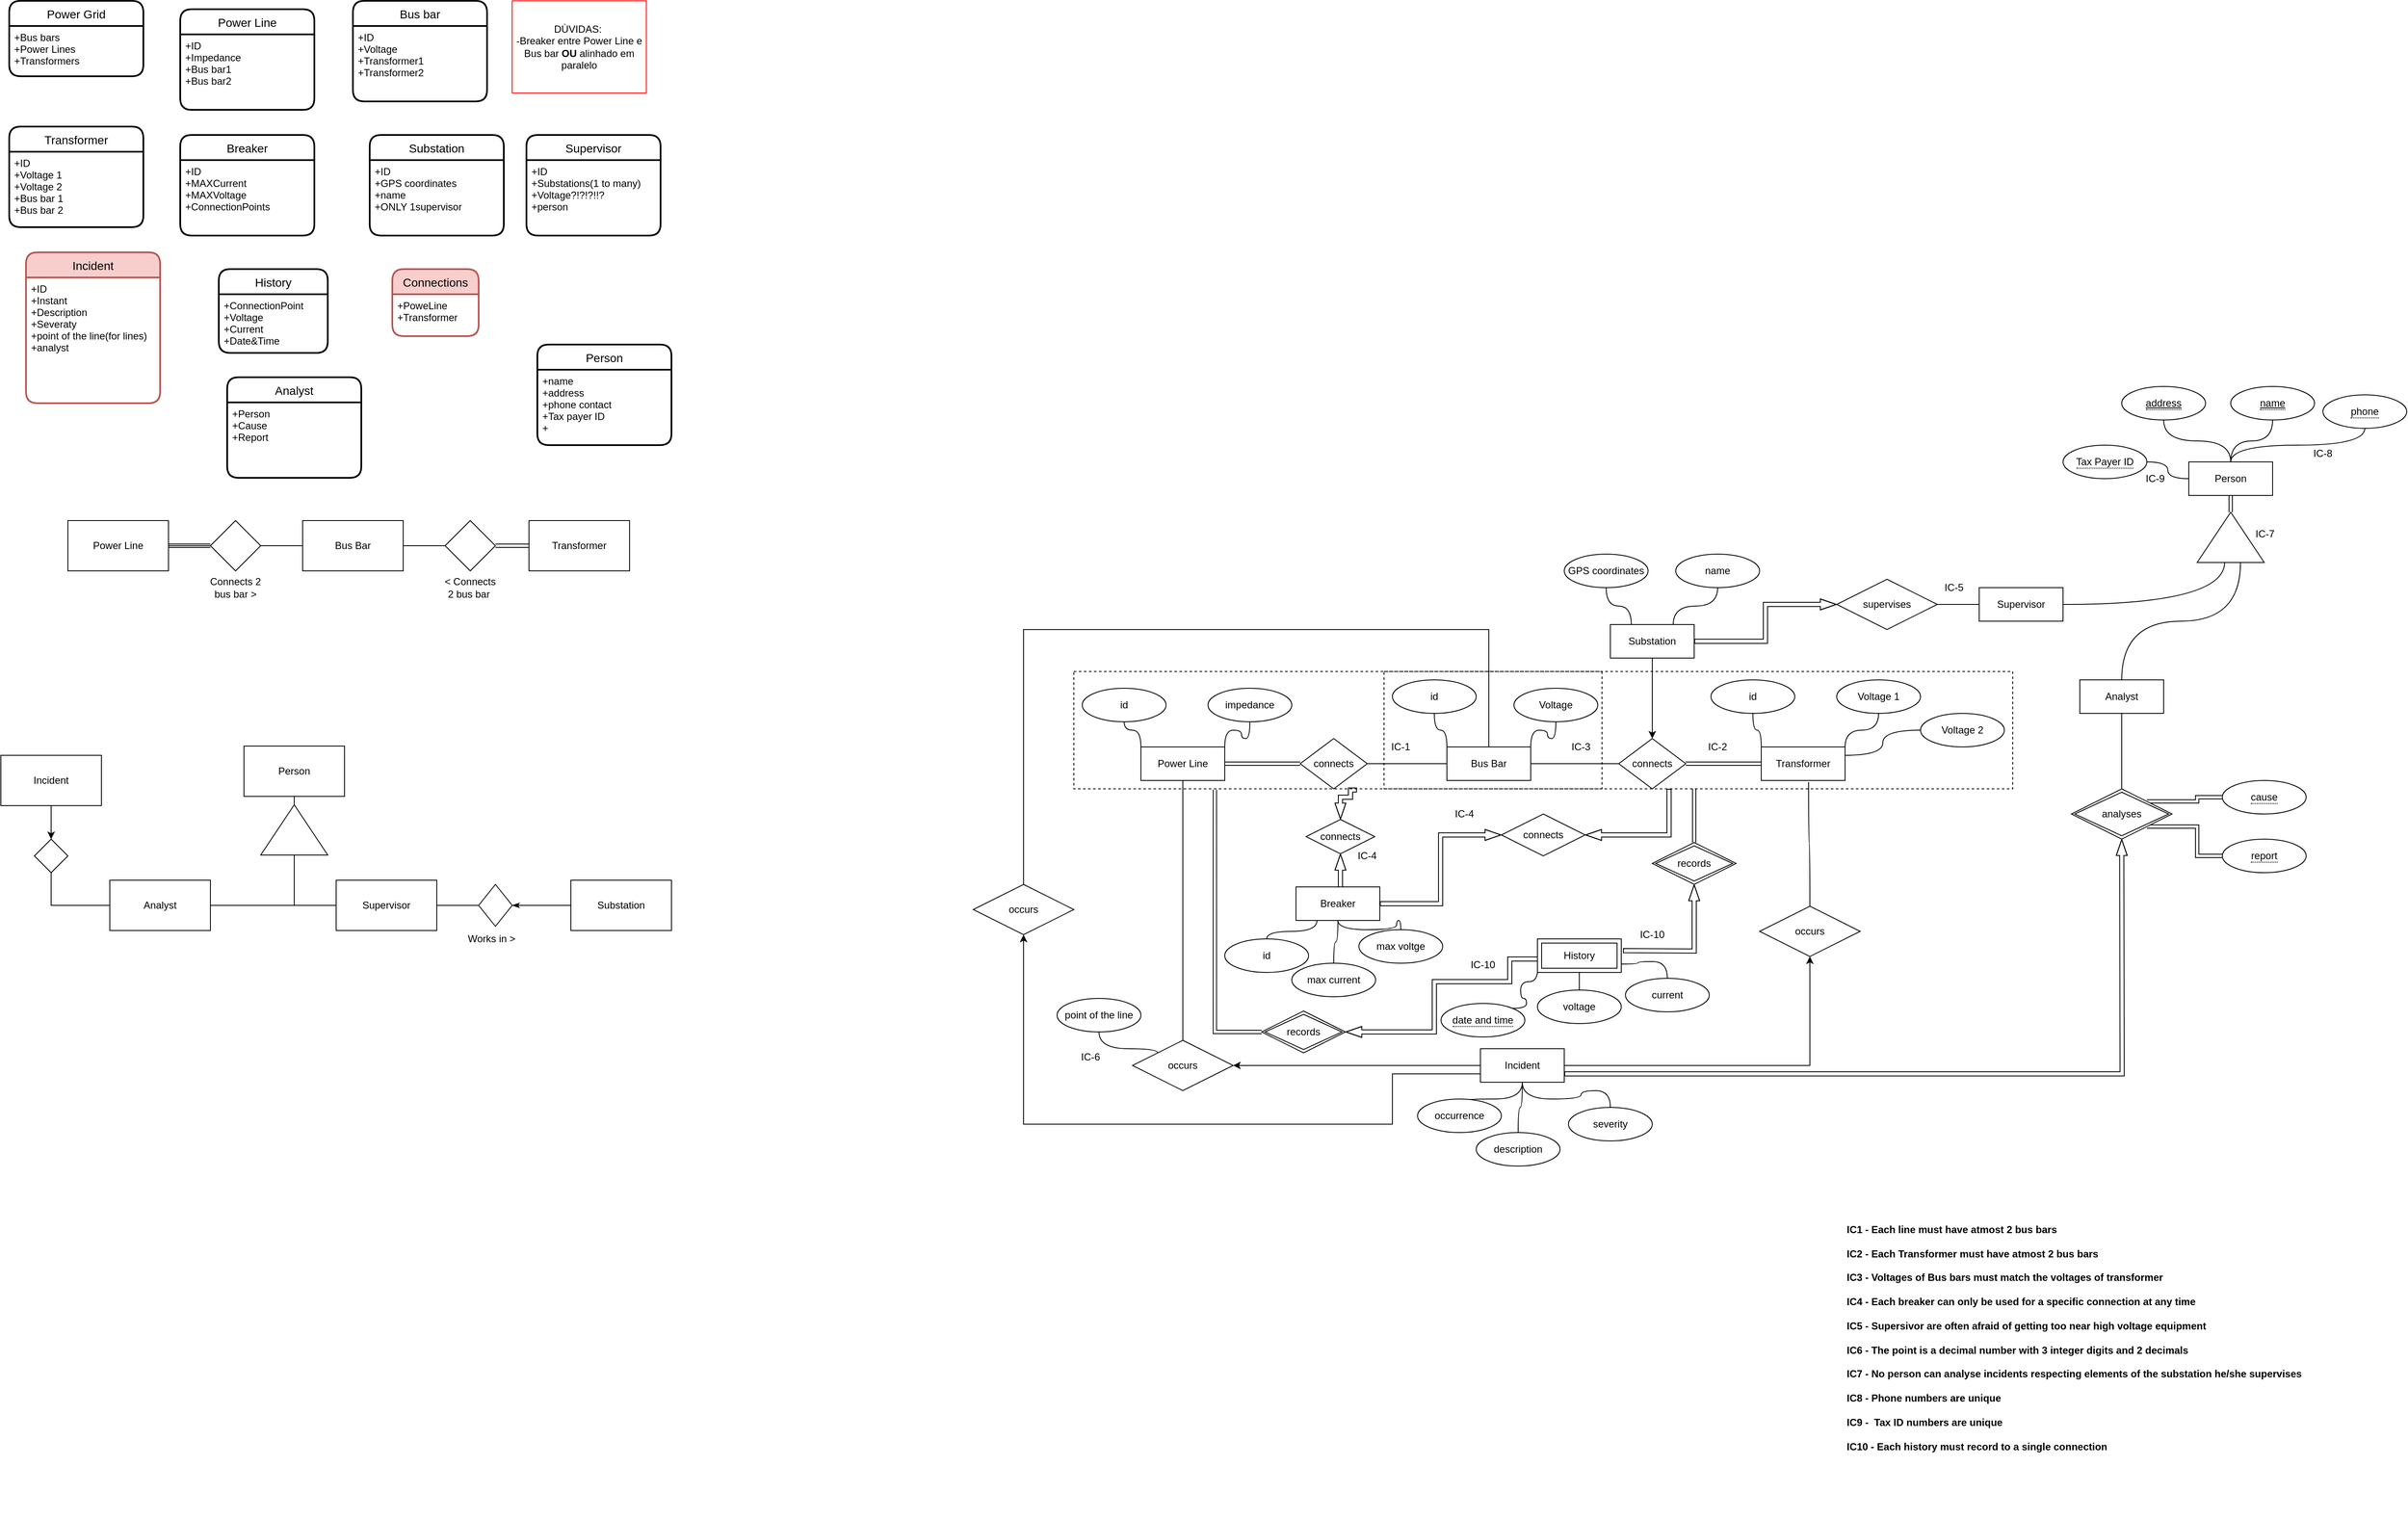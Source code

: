 <mxfile version="13.7.9" type="github">
  <diagram id="F_qcPq7MR6brmlPEMF5c" name="Page-1">
    <mxGraphModel dx="1357" dy="777" grid="1" gridSize="10" guides="1" tooltips="1" connect="1" arrows="1" fold="1" page="1" pageScale="1" pageWidth="827" pageHeight="1169" math="0" shadow="0">
      <root>
        <mxCell id="0" />
        <mxCell id="1" parent="0" />
        <mxCell id="waWkEZUE0Ls55BU8JHt7-172" value="Power Grid" style="swimlane;childLayout=stackLayout;horizontal=1;startSize=30;horizontalStack=0;rounded=1;fontSize=14;fontStyle=0;strokeWidth=2;resizeParent=0;resizeLast=1;shadow=0;dashed=0;align=center;" parent="1" vertex="1">
          <mxGeometry x="60" y="50" width="160" height="90" as="geometry" />
        </mxCell>
        <mxCell id="waWkEZUE0Ls55BU8JHt7-173" value="+Bus bars&#xa;+Power Lines&#xa;+Transformers" style="align=left;strokeColor=none;fillColor=none;spacingLeft=4;fontSize=12;verticalAlign=top;resizable=0;rotatable=0;part=1;" parent="waWkEZUE0Ls55BU8JHt7-172" vertex="1">
          <mxGeometry y="30" width="160" height="60" as="geometry" />
        </mxCell>
        <mxCell id="waWkEZUE0Ls55BU8JHt7-174" value="Transformer" style="swimlane;childLayout=stackLayout;horizontal=1;startSize=30;horizontalStack=0;rounded=1;fontSize=14;fontStyle=0;strokeWidth=2;resizeParent=0;resizeLast=1;shadow=0;dashed=0;align=center;" parent="1" vertex="1">
          <mxGeometry x="60" y="200" width="160" height="120" as="geometry" />
        </mxCell>
        <mxCell id="waWkEZUE0Ls55BU8JHt7-175" value="+ID&#xa;+Voltage 1&#xa;+Voltage 2&#xa;+Bus bar 1&#xa;+Bus bar 2" style="align=left;strokeColor=none;fillColor=none;spacingLeft=4;fontSize=12;verticalAlign=top;resizable=0;rotatable=0;part=1;" parent="waWkEZUE0Ls55BU8JHt7-174" vertex="1">
          <mxGeometry y="30" width="160" height="90" as="geometry" />
        </mxCell>
        <mxCell id="waWkEZUE0Ls55BU8JHt7-176" value="Power Line" style="swimlane;childLayout=stackLayout;horizontal=1;startSize=30;horizontalStack=0;rounded=1;fontSize=14;fontStyle=0;strokeWidth=2;resizeParent=0;resizeLast=1;shadow=0;dashed=0;align=center;" parent="1" vertex="1">
          <mxGeometry x="264" y="60" width="160" height="120" as="geometry" />
        </mxCell>
        <mxCell id="waWkEZUE0Ls55BU8JHt7-177" value="+ID&#xa;+Impedance&#xa;+Bus bar1&#xa;+Bus bar2" style="align=left;strokeColor=none;fillColor=none;spacingLeft=4;fontSize=12;verticalAlign=top;resizable=0;rotatable=0;part=1;" parent="waWkEZUE0Ls55BU8JHt7-176" vertex="1">
          <mxGeometry y="30" width="160" height="90" as="geometry" />
        </mxCell>
        <mxCell id="waWkEZUE0Ls55BU8JHt7-178" value="DÙVIDAS:&amp;nbsp;&lt;br&gt;-Breaker entre Power Line e Bus bar &lt;b&gt;OU &lt;/b&gt;alinhado em paralelo" style="text;html=1;fillColor=none;align=center;verticalAlign=middle;whiteSpace=wrap;rounded=0;strokeColor=#FF0000;" parent="1" vertex="1">
          <mxGeometry x="660" y="50" width="160" height="110" as="geometry" />
        </mxCell>
        <mxCell id="waWkEZUE0Ls55BU8JHt7-179" value="Bus bar" style="swimlane;childLayout=stackLayout;horizontal=1;startSize=30;horizontalStack=0;rounded=1;fontSize=14;fontStyle=0;strokeWidth=2;resizeParent=0;resizeLast=1;shadow=0;dashed=0;align=center;" parent="1" vertex="1">
          <mxGeometry x="470" y="50" width="160" height="120" as="geometry" />
        </mxCell>
        <mxCell id="waWkEZUE0Ls55BU8JHt7-180" value="+ID&#xa;+Voltage&#xa;+Transformer1&#xa;+Transformer2" style="align=left;strokeColor=none;fillColor=none;spacingLeft=4;fontSize=12;verticalAlign=top;resizable=0;rotatable=0;part=1;" parent="waWkEZUE0Ls55BU8JHt7-179" vertex="1">
          <mxGeometry y="30" width="160" height="90" as="geometry" />
        </mxCell>
        <mxCell id="waWkEZUE0Ls55BU8JHt7-181" value="Breaker" style="swimlane;childLayout=stackLayout;horizontal=1;startSize=30;horizontalStack=0;rounded=1;fontSize=14;fontStyle=0;strokeWidth=2;resizeParent=0;resizeLast=1;shadow=0;dashed=0;align=center;" parent="1" vertex="1">
          <mxGeometry x="264" y="210" width="160" height="120" as="geometry" />
        </mxCell>
        <mxCell id="waWkEZUE0Ls55BU8JHt7-182" value="+ID&#xa;+MAXCurrent&#xa;+MAXVoltage&#xa;+ConnectionPoints" style="align=left;strokeColor=none;fillColor=none;spacingLeft=4;fontSize=12;verticalAlign=top;resizable=0;rotatable=0;part=1;" parent="waWkEZUE0Ls55BU8JHt7-181" vertex="1">
          <mxGeometry y="30" width="160" height="90" as="geometry" />
        </mxCell>
        <mxCell id="waWkEZUE0Ls55BU8JHt7-183" value="Substation" style="swimlane;childLayout=stackLayout;horizontal=1;startSize=30;horizontalStack=0;rounded=1;fontSize=14;fontStyle=0;strokeWidth=2;resizeParent=0;resizeLast=1;shadow=0;dashed=0;align=center;" parent="1" vertex="1">
          <mxGeometry x="490" y="210" width="160" height="120" as="geometry" />
        </mxCell>
        <mxCell id="waWkEZUE0Ls55BU8JHt7-184" value="+ID&#xa;+GPS coordinates&#xa;+name&#xa;+ONLY 1supervisor" style="align=left;strokeColor=none;fillColor=none;spacingLeft=4;fontSize=12;verticalAlign=top;resizable=0;rotatable=0;part=1;" parent="waWkEZUE0Ls55BU8JHt7-183" vertex="1">
          <mxGeometry y="30" width="160" height="90" as="geometry" />
        </mxCell>
        <mxCell id="waWkEZUE0Ls55BU8JHt7-185" value="Supervisor" style="swimlane;childLayout=stackLayout;horizontal=1;startSize=30;horizontalStack=0;rounded=1;fontSize=14;fontStyle=0;strokeWidth=2;resizeParent=0;resizeLast=1;shadow=0;dashed=0;align=center;" parent="1" vertex="1">
          <mxGeometry x="677" y="210" width="160" height="120" as="geometry" />
        </mxCell>
        <mxCell id="waWkEZUE0Ls55BU8JHt7-186" value="+ID&#xa;+Substations(1 to many)&#xa;+Voltage?!?!?!!?&#xa;+person" style="align=left;strokeColor=none;fillColor=none;spacingLeft=4;fontSize=12;verticalAlign=top;resizable=0;rotatable=0;part=1;" parent="waWkEZUE0Ls55BU8JHt7-185" vertex="1">
          <mxGeometry y="30" width="160" height="90" as="geometry" />
        </mxCell>
        <mxCell id="waWkEZUE0Ls55BU8JHt7-187" value="Incident" style="swimlane;childLayout=stackLayout;horizontal=1;startSize=30;horizontalStack=0;rounded=1;fontSize=14;fontStyle=0;strokeWidth=2;resizeParent=0;resizeLast=1;shadow=0;dashed=0;align=center;fillColor=#f8cecc;strokeColor=#b85450;" parent="1" vertex="1">
          <mxGeometry x="80" y="350" width="160" height="180" as="geometry" />
        </mxCell>
        <mxCell id="waWkEZUE0Ls55BU8JHt7-188" value="+ID&#xa;+Instant&#xa;+Description&#xa;+Severaty&#xa;+point of the line(for lines)&#xa;+analyst" style="align=left;strokeColor=none;fillColor=none;spacingLeft=4;fontSize=12;verticalAlign=top;resizable=0;rotatable=0;part=1;" parent="waWkEZUE0Ls55BU8JHt7-187" vertex="1">
          <mxGeometry y="30" width="160" height="150" as="geometry" />
        </mxCell>
        <mxCell id="waWkEZUE0Ls55BU8JHt7-189" value="History" style="swimlane;childLayout=stackLayout;horizontal=1;startSize=30;horizontalStack=0;rounded=1;fontSize=14;fontStyle=0;strokeWidth=2;resizeParent=0;resizeLast=1;shadow=0;dashed=0;align=center;fillColor=#FFFFFF;" parent="1" vertex="1">
          <mxGeometry x="310" y="370" width="130" height="100" as="geometry" />
        </mxCell>
        <mxCell id="waWkEZUE0Ls55BU8JHt7-190" value="+ConnectionPoint&#xa;+Voltage&#xa;+Current&#xa;+Date&amp;Time&#xa;&#xa;" style="align=left;strokeColor=none;fillColor=none;spacingLeft=4;fontSize=12;verticalAlign=top;resizable=0;rotatable=0;part=1;" parent="waWkEZUE0Ls55BU8JHt7-189" vertex="1">
          <mxGeometry y="30" width="130" height="70" as="geometry" />
        </mxCell>
        <mxCell id="waWkEZUE0Ls55BU8JHt7-191" value="Connections" style="swimlane;childLayout=stackLayout;horizontal=1;startSize=30;horizontalStack=0;rounded=1;fontSize=14;fontStyle=0;strokeWidth=2;resizeParent=0;resizeLast=1;shadow=0;dashed=0;align=center;fillColor=#f8cecc;strokeColor=#b85450;" parent="1" vertex="1">
          <mxGeometry x="517" y="370" width="103" height="80" as="geometry" />
        </mxCell>
        <mxCell id="waWkEZUE0Ls55BU8JHt7-192" value="+PoweLine&#xa;+Transformer" style="align=left;strokeColor=none;fillColor=none;spacingLeft=4;fontSize=12;verticalAlign=top;resizable=0;rotatable=0;part=1;" parent="waWkEZUE0Ls55BU8JHt7-191" vertex="1">
          <mxGeometry y="30" width="103" height="50" as="geometry" />
        </mxCell>
        <mxCell id="waWkEZUE0Ls55BU8JHt7-193" value="Analyst" style="swimlane;childLayout=stackLayout;horizontal=1;startSize=30;horizontalStack=0;rounded=1;fontSize=14;fontStyle=0;strokeWidth=2;resizeParent=0;resizeLast=1;shadow=0;dashed=0;align=center;fillColor=#FFFFFF;" parent="1" vertex="1">
          <mxGeometry x="320" y="499" width="160" height="120" as="geometry" />
        </mxCell>
        <mxCell id="waWkEZUE0Ls55BU8JHt7-194" value="+Person&#xa;+Cause&#xa;+Report" style="align=left;strokeColor=none;fillColor=none;spacingLeft=4;fontSize=12;verticalAlign=top;resizable=0;rotatable=0;part=1;" parent="waWkEZUE0Ls55BU8JHt7-193" vertex="1">
          <mxGeometry y="30" width="160" height="90" as="geometry" />
        </mxCell>
        <mxCell id="waWkEZUE0Ls55BU8JHt7-195" value="Person" style="swimlane;childLayout=stackLayout;horizontal=1;startSize=30;horizontalStack=0;rounded=1;fontSize=14;fontStyle=0;strokeWidth=2;resizeParent=0;resizeLast=1;shadow=0;dashed=0;align=center;fillColor=#FFFFFF;" parent="1" vertex="1">
          <mxGeometry x="690" y="460" width="160" height="120" as="geometry" />
        </mxCell>
        <mxCell id="waWkEZUE0Ls55BU8JHt7-196" value="+name&#xa;+address&#xa;+phone contact&#xa;+Tax payer ID&#xa;+" style="align=left;strokeColor=none;fillColor=none;spacingLeft=4;fontSize=12;verticalAlign=top;resizable=0;rotatable=0;part=1;" parent="waWkEZUE0Ls55BU8JHt7-195" vertex="1">
          <mxGeometry y="30" width="160" height="90" as="geometry" />
        </mxCell>
        <mxCell id="waWkEZUE0Ls55BU8JHt7-197" value="Person" style="rounded=0;whiteSpace=wrap;html=1;" parent="1" vertex="1">
          <mxGeometry x="340" y="939" width="120" height="60" as="geometry" />
        </mxCell>
        <mxCell id="waWkEZUE0Ls55BU8JHt7-198" style="edgeStyle=orthogonalEdgeStyle;rounded=0;orthogonalLoop=1;jettySize=auto;html=1;entryX=0;entryY=0.5;entryDx=0;entryDy=0;endArrow=none;endFill=0;" parent="1" source="waWkEZUE0Ls55BU8JHt7-199" target="waWkEZUE0Ls55BU8JHt7-204" edge="1">
          <mxGeometry relative="1" as="geometry">
            <Array as="points">
              <mxPoint x="400" y="1129" />
            </Array>
          </mxGeometry>
        </mxCell>
        <mxCell id="waWkEZUE0Ls55BU8JHt7-199" value="" style="triangle;whiteSpace=wrap;html=1;direction=north;" parent="1" vertex="1">
          <mxGeometry x="360" y="1009" width="80" height="60" as="geometry" />
        </mxCell>
        <mxCell id="waWkEZUE0Ls55BU8JHt7-200" style="edgeStyle=orthogonalEdgeStyle;rounded=0;orthogonalLoop=1;jettySize=auto;html=1;endArrow=none;endFill=0;" parent="1" source="waWkEZUE0Ls55BU8JHt7-202" target="waWkEZUE0Ls55BU8JHt7-224" edge="1">
          <mxGeometry relative="1" as="geometry" />
        </mxCell>
        <mxCell id="waWkEZUE0Ls55BU8JHt7-201" style="edgeStyle=orthogonalEdgeStyle;rounded=0;orthogonalLoop=1;jettySize=auto;html=1;entryX=0;entryY=0.5;entryDx=0;entryDy=0;endArrow=none;endFill=0;" parent="1" source="waWkEZUE0Ls55BU8JHt7-202" target="waWkEZUE0Ls55BU8JHt7-199" edge="1">
          <mxGeometry relative="1" as="geometry" />
        </mxCell>
        <mxCell id="waWkEZUE0Ls55BU8JHt7-202" value="Analyst" style="rounded=0;whiteSpace=wrap;html=1;" parent="1" vertex="1">
          <mxGeometry x="180" y="1099" width="120" height="60" as="geometry" />
        </mxCell>
        <mxCell id="waWkEZUE0Ls55BU8JHt7-203" style="edgeStyle=orthogonalEdgeStyle;rounded=0;orthogonalLoop=1;jettySize=auto;html=1;entryX=0;entryY=0.5;entryDx=0;entryDy=0;endArrow=none;endFill=0;entryPerimeter=0;" parent="1" source="waWkEZUE0Ls55BU8JHt7-204" target="waWkEZUE0Ls55BU8JHt7-220" edge="1">
          <mxGeometry relative="1" as="geometry" />
        </mxCell>
        <mxCell id="waWkEZUE0Ls55BU8JHt7-204" value="Supervisor" style="rounded=0;whiteSpace=wrap;html=1;" parent="1" vertex="1">
          <mxGeometry x="450" y="1099" width="120" height="60" as="geometry" />
        </mxCell>
        <mxCell id="waWkEZUE0Ls55BU8JHt7-205" value="" style="endArrow=none;html=1;entryX=0.5;entryY=1;entryDx=0;entryDy=0;exitX=1;exitY=0.5;exitDx=0;exitDy=0;" parent="1" source="waWkEZUE0Ls55BU8JHt7-199" target="waWkEZUE0Ls55BU8JHt7-197" edge="1">
          <mxGeometry width="50" height="50" relative="1" as="geometry">
            <mxPoint x="320" y="1029" as="sourcePoint" />
            <mxPoint x="370" y="979" as="targetPoint" />
          </mxGeometry>
        </mxCell>
        <mxCell id="waWkEZUE0Ls55BU8JHt7-206" style="edgeStyle=orthogonalEdgeStyle;rounded=0;orthogonalLoop=1;jettySize=auto;html=1;entryX=0;entryY=0.5;entryDx=0;entryDy=0;endArrow=none;endFill=0;" parent="1" source="waWkEZUE0Ls55BU8JHt7-208" target="waWkEZUE0Ls55BU8JHt7-214" edge="1">
          <mxGeometry relative="1" as="geometry" />
        </mxCell>
        <mxCell id="waWkEZUE0Ls55BU8JHt7-207" value="" style="edgeStyle=orthogonalEdgeStyle;rounded=0;orthogonalLoop=1;jettySize=auto;html=1;endArrow=classic;endFill=1;shape=link;" parent="1" source="waWkEZUE0Ls55BU8JHt7-208" target="waWkEZUE0Ls55BU8JHt7-214" edge="1">
          <mxGeometry relative="1" as="geometry" />
        </mxCell>
        <mxCell id="waWkEZUE0Ls55BU8JHt7-208" value="Power Line" style="rounded=0;whiteSpace=wrap;html=1;" parent="1" vertex="1">
          <mxGeometry x="130" y="670" width="120" height="60" as="geometry" />
        </mxCell>
        <mxCell id="waWkEZUE0Ls55BU8JHt7-209" style="edgeStyle=orthogonalEdgeStyle;rounded=0;orthogonalLoop=1;jettySize=auto;html=1;endArrow=none;endFill=0;" parent="1" source="waWkEZUE0Ls55BU8JHt7-211" target="waWkEZUE0Ls55BU8JHt7-214" edge="1">
          <mxGeometry relative="1" as="geometry" />
        </mxCell>
        <mxCell id="waWkEZUE0Ls55BU8JHt7-210" style="edgeStyle=orthogonalEdgeStyle;rounded=0;orthogonalLoop=1;jettySize=auto;html=1;entryX=0;entryY=0.5;entryDx=0;entryDy=0;endArrow=none;endFill=0;" parent="1" source="waWkEZUE0Ls55BU8JHt7-211" target="waWkEZUE0Ls55BU8JHt7-215" edge="1">
          <mxGeometry relative="1" as="geometry" />
        </mxCell>
        <mxCell id="waWkEZUE0Ls55BU8JHt7-211" value="Bus Bar" style="rounded=0;whiteSpace=wrap;html=1;" parent="1" vertex="1">
          <mxGeometry x="410" y="670" width="120" height="60" as="geometry" />
        </mxCell>
        <mxCell id="waWkEZUE0Ls55BU8JHt7-212" style="edgeStyle=orthogonalEdgeStyle;rounded=0;orthogonalLoop=1;jettySize=auto;html=1;endArrow=none;endFill=0;shape=link;" parent="1" source="waWkEZUE0Ls55BU8JHt7-213" target="waWkEZUE0Ls55BU8JHt7-215" edge="1">
          <mxGeometry relative="1" as="geometry" />
        </mxCell>
        <mxCell id="waWkEZUE0Ls55BU8JHt7-213" value="Transformer" style="rounded=0;whiteSpace=wrap;html=1;" parent="1" vertex="1">
          <mxGeometry x="680" y="670" width="120" height="60" as="geometry" />
        </mxCell>
        <mxCell id="waWkEZUE0Ls55BU8JHt7-214" value="" style="rhombus;whiteSpace=wrap;html=1;" parent="1" vertex="1">
          <mxGeometry x="300" y="670" width="60" height="60" as="geometry" />
        </mxCell>
        <mxCell id="waWkEZUE0Ls55BU8JHt7-215" value="" style="rhombus;whiteSpace=wrap;html=1;" parent="1" vertex="1">
          <mxGeometry x="580" y="670" width="60" height="60" as="geometry" />
        </mxCell>
        <mxCell id="waWkEZUE0Ls55BU8JHt7-216" value="Connects 2 bus bar &amp;gt;" style="text;html=1;strokeColor=none;fillColor=none;align=center;verticalAlign=middle;whiteSpace=wrap;rounded=0;" parent="1" vertex="1">
          <mxGeometry x="295" y="740" width="70" height="20" as="geometry" />
        </mxCell>
        <mxCell id="waWkEZUE0Ls55BU8JHt7-217" value="&amp;lt; Connects 2 bus bar&amp;nbsp;" style="text;html=1;strokeColor=none;fillColor=none;align=center;verticalAlign=middle;whiteSpace=wrap;rounded=0;" parent="1" vertex="1">
          <mxGeometry x="575" y="740" width="70" height="20" as="geometry" />
        </mxCell>
        <mxCell id="waWkEZUE0Ls55BU8JHt7-218" style="edgeStyle=orthogonalEdgeStyle;rounded=0;orthogonalLoop=1;jettySize=auto;html=1;entryX=1;entryY=0.5;entryDx=0;entryDy=0;endArrow=classicThin;endFill=1;" parent="1" source="waWkEZUE0Ls55BU8JHt7-219" target="waWkEZUE0Ls55BU8JHt7-220" edge="1">
          <mxGeometry relative="1" as="geometry" />
        </mxCell>
        <mxCell id="waWkEZUE0Ls55BU8JHt7-219" value="Substation" style="rounded=0;whiteSpace=wrap;html=1;" parent="1" vertex="1">
          <mxGeometry x="730" y="1099" width="120" height="60" as="geometry" />
        </mxCell>
        <mxCell id="waWkEZUE0Ls55BU8JHt7-220" value="" style="rhombus;whiteSpace=wrap;html=1;" parent="1" vertex="1">
          <mxGeometry x="620" y="1104" width="40" height="50" as="geometry" />
        </mxCell>
        <mxCell id="waWkEZUE0Ls55BU8JHt7-221" value="Works in &amp;gt;" style="text;html=1;strokeColor=none;fillColor=none;align=center;verticalAlign=middle;whiteSpace=wrap;rounded=0;" parent="1" vertex="1">
          <mxGeometry x="600" y="1159" width="71" height="20" as="geometry" />
        </mxCell>
        <mxCell id="waWkEZUE0Ls55BU8JHt7-222" style="edgeStyle=orthogonalEdgeStyle;rounded=0;orthogonalLoop=1;jettySize=auto;html=1;entryX=0.5;entryY=0;entryDx=0;entryDy=0;endArrow=classic;endFill=1;" parent="1" source="waWkEZUE0Ls55BU8JHt7-223" target="waWkEZUE0Ls55BU8JHt7-224" edge="1">
          <mxGeometry relative="1" as="geometry" />
        </mxCell>
        <mxCell id="waWkEZUE0Ls55BU8JHt7-223" value="Incident" style="rounded=0;whiteSpace=wrap;html=1;" parent="1" vertex="1">
          <mxGeometry x="50" y="950" width="120" height="60" as="geometry" />
        </mxCell>
        <mxCell id="waWkEZUE0Ls55BU8JHt7-224" value="" style="rhombus;whiteSpace=wrap;html=1;" parent="1" vertex="1">
          <mxGeometry x="90" y="1050" width="40" height="40" as="geometry" />
        </mxCell>
        <mxCell id="waWkEZUE0Ls55BU8JHt7-225" style="edgeStyle=orthogonalEdgeStyle;rounded=0;orthogonalLoop=1;jettySize=auto;html=1;exitX=0;exitY=0;exitDx=0;exitDy=0;endArrow=none;endFill=0;curved=1;" parent="1" source="waWkEZUE0Ls55BU8JHt7-228" target="waWkEZUE0Ls55BU8JHt7-229" edge="1">
          <mxGeometry relative="1" as="geometry" />
        </mxCell>
        <mxCell id="waWkEZUE0Ls55BU8JHt7-226" style="edgeStyle=orthogonalEdgeStyle;rounded=0;orthogonalLoop=1;jettySize=auto;html=1;exitX=1;exitY=0;exitDx=0;exitDy=0;curved=1;endArrow=none;endFill=0;" parent="1" source="waWkEZUE0Ls55BU8JHt7-228" target="waWkEZUE0Ls55BU8JHt7-230" edge="1">
          <mxGeometry relative="1" as="geometry" />
        </mxCell>
        <mxCell id="waWkEZUE0Ls55BU8JHt7-227" style="edgeStyle=orthogonalEdgeStyle;curved=1;rounded=0;orthogonalLoop=1;jettySize=auto;html=1;exitX=1;exitY=0.5;exitDx=0;exitDy=0;endArrow=none;endFill=0;shape=link;" parent="1" source="waWkEZUE0Ls55BU8JHt7-228" target="waWkEZUE0Ls55BU8JHt7-247" edge="1">
          <mxGeometry relative="1" as="geometry" />
        </mxCell>
        <mxCell id="waWkEZUE0Ls55BU8JHt7-228" value="Power Line" style="whiteSpace=wrap;html=1;align=center;" parent="1" vertex="1">
          <mxGeometry x="1410" y="940" width="100" height="40" as="geometry" />
        </mxCell>
        <mxCell id="waWkEZUE0Ls55BU8JHt7-229" value="id" style="ellipse;whiteSpace=wrap;html=1;align=center;" parent="1" vertex="1">
          <mxGeometry x="1340" y="870" width="100" height="40" as="geometry" />
        </mxCell>
        <mxCell id="waWkEZUE0Ls55BU8JHt7-230" value="impedance" style="ellipse;whiteSpace=wrap;html=1;align=center;" parent="1" vertex="1">
          <mxGeometry x="1490" y="870" width="100" height="40" as="geometry" />
        </mxCell>
        <mxCell id="waWkEZUE0Ls55BU8JHt7-231" style="edgeStyle=orthogonalEdgeStyle;rounded=0;orthogonalLoop=1;jettySize=auto;html=1;exitX=0;exitY=0;exitDx=0;exitDy=0;curved=1;endArrow=none;endFill=0;" parent="1" source="waWkEZUE0Ls55BU8JHt7-234" target="waWkEZUE0Ls55BU8JHt7-235" edge="1">
          <mxGeometry relative="1" as="geometry" />
        </mxCell>
        <mxCell id="waWkEZUE0Ls55BU8JHt7-232" style="edgeStyle=orthogonalEdgeStyle;rounded=0;orthogonalLoop=1;jettySize=auto;html=1;exitX=1;exitY=0;exitDx=0;exitDy=0;curved=1;endArrow=none;endFill=0;" parent="1" source="waWkEZUE0Ls55BU8JHt7-234" target="waWkEZUE0Ls55BU8JHt7-236" edge="1">
          <mxGeometry relative="1" as="geometry" />
        </mxCell>
        <mxCell id="waWkEZUE0Ls55BU8JHt7-233" style="edgeStyle=orthogonalEdgeStyle;rounded=0;orthogonalLoop=1;jettySize=auto;html=1;exitX=0.5;exitY=0;exitDx=0;exitDy=0;endArrow=none;endFill=0;" parent="1" source="waWkEZUE0Ls55BU8JHt7-234" target="waWkEZUE0Ls55BU8JHt7-292" edge="1">
          <mxGeometry relative="1" as="geometry">
            <Array as="points">
              <mxPoint x="1825" y="800" />
              <mxPoint x="1270" y="800" />
            </Array>
          </mxGeometry>
        </mxCell>
        <mxCell id="waWkEZUE0Ls55BU8JHt7-234" value="Bus Bar" style="whiteSpace=wrap;html=1;align=center;" parent="1" vertex="1">
          <mxGeometry x="1775" y="940" width="100" height="40" as="geometry" />
        </mxCell>
        <mxCell id="waWkEZUE0Ls55BU8JHt7-235" value="id" style="ellipse;whiteSpace=wrap;html=1;align=center;" parent="1" vertex="1">
          <mxGeometry x="1710" y="860" width="100" height="40" as="geometry" />
        </mxCell>
        <mxCell id="waWkEZUE0Ls55BU8JHt7-236" value="Voltage" style="ellipse;whiteSpace=wrap;html=1;align=center;" parent="1" vertex="1">
          <mxGeometry x="1855" y="870" width="100" height="40" as="geometry" />
        </mxCell>
        <mxCell id="waWkEZUE0Ls55BU8JHt7-237" style="edgeStyle=orthogonalEdgeStyle;rounded=0;orthogonalLoop=1;jettySize=auto;html=1;exitX=0;exitY=0;exitDx=0;exitDy=0;endArrow=none;endFill=0;curved=1;" parent="1" source="waWkEZUE0Ls55BU8JHt7-241" target="waWkEZUE0Ls55BU8JHt7-242" edge="1">
          <mxGeometry relative="1" as="geometry" />
        </mxCell>
        <mxCell id="waWkEZUE0Ls55BU8JHt7-238" style="edgeStyle=orthogonalEdgeStyle;rounded=0;orthogonalLoop=1;jettySize=auto;html=1;exitX=1;exitY=0;exitDx=0;exitDy=0;endArrow=none;endFill=0;curved=1;" parent="1" source="waWkEZUE0Ls55BU8JHt7-241" target="waWkEZUE0Ls55BU8JHt7-243" edge="1">
          <mxGeometry relative="1" as="geometry" />
        </mxCell>
        <mxCell id="waWkEZUE0Ls55BU8JHt7-239" style="edgeStyle=orthogonalEdgeStyle;rounded=0;orthogonalLoop=1;jettySize=auto;html=1;exitX=1;exitY=0.25;exitDx=0;exitDy=0;entryX=0;entryY=0.5;entryDx=0;entryDy=0;endArrow=none;endFill=0;curved=1;" parent="1" source="waWkEZUE0Ls55BU8JHt7-241" target="waWkEZUE0Ls55BU8JHt7-244" edge="1">
          <mxGeometry relative="1" as="geometry" />
        </mxCell>
        <mxCell id="waWkEZUE0Ls55BU8JHt7-240" style="edgeStyle=orthogonalEdgeStyle;shape=link;curved=1;rounded=0;orthogonalLoop=1;jettySize=auto;html=1;exitX=0;exitY=0.5;exitDx=0;exitDy=0;entryX=1;entryY=0.5;entryDx=0;entryDy=0;endArrow=none;endFill=0;" parent="1" source="waWkEZUE0Ls55BU8JHt7-241" target="waWkEZUE0Ls55BU8JHt7-251" edge="1">
          <mxGeometry relative="1" as="geometry" />
        </mxCell>
        <mxCell id="waWkEZUE0Ls55BU8JHt7-241" value="Transformer" style="whiteSpace=wrap;html=1;align=center;" parent="1" vertex="1">
          <mxGeometry x="2150" y="940" width="100" height="40" as="geometry" />
        </mxCell>
        <mxCell id="waWkEZUE0Ls55BU8JHt7-242" value="id" style="ellipse;whiteSpace=wrap;html=1;align=center;" parent="1" vertex="1">
          <mxGeometry x="2090" y="860" width="100" height="40" as="geometry" />
        </mxCell>
        <mxCell id="waWkEZUE0Ls55BU8JHt7-243" value="Voltage 1" style="ellipse;whiteSpace=wrap;html=1;align=center;" parent="1" vertex="1">
          <mxGeometry x="2240" y="860" width="100" height="40" as="geometry" />
        </mxCell>
        <mxCell id="waWkEZUE0Ls55BU8JHt7-244" value="Voltage 2" style="ellipse;whiteSpace=wrap;html=1;align=center;" parent="1" vertex="1">
          <mxGeometry x="2340" y="900" width="100" height="40" as="geometry" />
        </mxCell>
        <mxCell id="waWkEZUE0Ls55BU8JHt7-245" style="edgeStyle=orthogonalEdgeStyle;curved=1;rounded=0;orthogonalLoop=1;jettySize=auto;html=1;exitX=1;exitY=0.5;exitDx=0;exitDy=0;entryX=0;entryY=0.5;entryDx=0;entryDy=0;endArrow=none;endFill=0;" parent="1" source="waWkEZUE0Ls55BU8JHt7-247" target="waWkEZUE0Ls55BU8JHt7-234" edge="1">
          <mxGeometry relative="1" as="geometry" />
        </mxCell>
        <mxCell id="waWkEZUE0Ls55BU8JHt7-247" value="connects" style="shape=rhombus;perimeter=rhombusPerimeter;whiteSpace=wrap;html=1;align=center;" parent="1" vertex="1">
          <mxGeometry x="1600" y="930" width="80" height="60" as="geometry" />
        </mxCell>
        <mxCell id="waWkEZUE0Ls55BU8JHt7-248" value="IC-1" style="text;html=1;strokeColor=none;fillColor=none;align=center;verticalAlign=middle;whiteSpace=wrap;rounded=0;" parent="1" vertex="1">
          <mxGeometry x="1700" y="930" width="40" height="20" as="geometry" />
        </mxCell>
        <mxCell id="waWkEZUE0Ls55BU8JHt7-249" style="edgeStyle=orthogonalEdgeStyle;curved=1;rounded=0;orthogonalLoop=1;jettySize=auto;html=1;exitX=0;exitY=0.5;exitDx=0;exitDy=0;entryX=1;entryY=0.5;entryDx=0;entryDy=0;endArrow=none;endFill=0;" parent="1" source="waWkEZUE0Ls55BU8JHt7-251" target="waWkEZUE0Ls55BU8JHt7-234" edge="1">
          <mxGeometry relative="1" as="geometry" />
        </mxCell>
        <mxCell id="waWkEZUE0Ls55BU8JHt7-251" value="connects" style="shape=rhombus;perimeter=rhombusPerimeter;whiteSpace=wrap;html=1;align=center;" parent="1" vertex="1">
          <mxGeometry x="1980" y="930" width="80" height="60" as="geometry" />
        </mxCell>
        <mxCell id="waWkEZUE0Ls55BU8JHt7-252" value="IC-2" style="text;html=1;strokeColor=none;fillColor=none;align=center;verticalAlign=middle;whiteSpace=wrap;rounded=0;" parent="1" vertex="1">
          <mxGeometry x="2078" y="930" width="40" height="20" as="geometry" />
        </mxCell>
        <mxCell id="waWkEZUE0Ls55BU8JHt7-253" value="IC-3" style="text;html=1;strokeColor=none;fillColor=none;align=center;verticalAlign=middle;whiteSpace=wrap;rounded=0;" parent="1" vertex="1">
          <mxGeometry x="1915" y="930" width="40" height="20" as="geometry" />
        </mxCell>
        <mxCell id="waWkEZUE0Ls55BU8JHt7-254" style="edgeStyle=orthogonalEdgeStyle;curved=1;rounded=0;orthogonalLoop=1;jettySize=auto;html=1;entryX=0.5;entryY=0;entryDx=0;entryDy=0;startSize=7;endArrow=none;endFill=0;endSize=3;exitX=0.25;exitY=1;exitDx=0;exitDy=0;" parent="1" source="waWkEZUE0Ls55BU8JHt7-258" target="waWkEZUE0Ls55BU8JHt7-260" edge="1">
          <mxGeometry relative="1" as="geometry">
            <mxPoint x="1620" y="1059" as="sourcePoint" />
            <Array as="points">
              <mxPoint x="1620" y="1160" />
              <mxPoint x="1560" y="1160" />
            </Array>
          </mxGeometry>
        </mxCell>
        <mxCell id="waWkEZUE0Ls55BU8JHt7-255" style="edgeStyle=orthogonalEdgeStyle;curved=1;rounded=0;orthogonalLoop=1;jettySize=auto;html=1;exitX=0.5;exitY=1;exitDx=0;exitDy=0;startSize=7;endArrow=none;endFill=0;endSize=3;" parent="1" source="waWkEZUE0Ls55BU8JHt7-258" target="waWkEZUE0Ls55BU8JHt7-261" edge="1">
          <mxGeometry relative="1" as="geometry">
            <Array as="points">
              <mxPoint x="1645" y="1158" />
              <mxPoint x="1715" y="1158" />
              <mxPoint x="1715" y="1147" />
              <mxPoint x="1720" y="1147" />
            </Array>
          </mxGeometry>
        </mxCell>
        <mxCell id="waWkEZUE0Ls55BU8JHt7-256" style="edgeStyle=orthogonalEdgeStyle;curved=1;rounded=0;orthogonalLoop=1;jettySize=auto;html=1;exitX=0.5;exitY=1;exitDx=0;exitDy=0;startSize=7;endArrow=none;endFill=0;endSize=3;" parent="1" source="waWkEZUE0Ls55BU8JHt7-258" target="waWkEZUE0Ls55BU8JHt7-262" edge="1">
          <mxGeometry relative="1" as="geometry" />
        </mxCell>
        <mxCell id="uyxW4Ae9vjr0Irof40sM-12" style="edgeStyle=orthogonalEdgeStyle;shape=flexArrow;rounded=0;orthogonalLoop=1;jettySize=auto;html=1;exitX=1;exitY=0.5;exitDx=0;exitDy=0;entryX=0;entryY=0.5;entryDx=0;entryDy=0;width=5;startWidth=7;endWidth=7;" parent="1" source="waWkEZUE0Ls55BU8JHt7-258" target="uyxW4Ae9vjr0Irof40sM-11" edge="1">
          <mxGeometry relative="1" as="geometry" />
        </mxCell>
        <mxCell id="uyxW4Ae9vjr0Irof40sM-15" style="edgeStyle=orthogonalEdgeStyle;shape=flexArrow;rounded=0;orthogonalLoop=1;jettySize=auto;html=1;exitX=0.5;exitY=0;exitDx=0;exitDy=0;entryX=0.5;entryY=1;entryDx=0;entryDy=0;width=5;endWidth=7;startWidth=7;" parent="1" source="waWkEZUE0Ls55BU8JHt7-258" target="uyxW4Ae9vjr0Irof40sM-14" edge="1">
          <mxGeometry relative="1" as="geometry" />
        </mxCell>
        <mxCell id="waWkEZUE0Ls55BU8JHt7-258" value="Breaker" style="whiteSpace=wrap;html=1;align=center;" parent="1" vertex="1">
          <mxGeometry x="1595" y="1107" width="100" height="40" as="geometry" />
        </mxCell>
        <mxCell id="waWkEZUE0Ls55BU8JHt7-260" value="id" style="ellipse;whiteSpace=wrap;html=1;align=center;" parent="1" vertex="1">
          <mxGeometry x="1510" y="1169" width="100" height="40" as="geometry" />
        </mxCell>
        <mxCell id="waWkEZUE0Ls55BU8JHt7-261" value="max voltge" style="ellipse;whiteSpace=wrap;html=1;align=center;" parent="1" vertex="1">
          <mxGeometry x="1670" y="1158" width="100" height="40" as="geometry" />
        </mxCell>
        <mxCell id="waWkEZUE0Ls55BU8JHt7-262" value="max current" style="ellipse;whiteSpace=wrap;html=1;align=center;" parent="1" vertex="1">
          <mxGeometry x="1590" y="1198" width="100" height="40" as="geometry" />
        </mxCell>
        <mxCell id="waWkEZUE0Ls55BU8JHt7-263" value="IC-4" style="text;html=1;strokeColor=none;fillColor=none;align=center;verticalAlign=middle;whiteSpace=wrap;rounded=0;" parent="1" vertex="1">
          <mxGeometry x="1660" y="1060" width="40" height="20" as="geometry" />
        </mxCell>
        <mxCell id="waWkEZUE0Ls55BU8JHt7-264" value="IC-4" style="text;html=1;strokeColor=none;fillColor=none;align=center;verticalAlign=middle;whiteSpace=wrap;rounded=0;" parent="1" vertex="1">
          <mxGeometry x="1776" y="1010" width="40" height="20" as="geometry" />
        </mxCell>
        <mxCell id="waWkEZUE0Ls55BU8JHt7-265" style="edgeStyle=orthogonalEdgeStyle;curved=1;rounded=0;orthogonalLoop=1;jettySize=auto;html=1;exitX=0.5;exitY=1;exitDx=0;exitDy=0;endArrow=classic;endFill=1;" parent="1" source="waWkEZUE0Ls55BU8JHt7-269" target="waWkEZUE0Ls55BU8JHt7-251" edge="1">
          <mxGeometry relative="1" as="geometry" />
        </mxCell>
        <mxCell id="waWkEZUE0Ls55BU8JHt7-266" style="edgeStyle=orthogonalEdgeStyle;curved=1;rounded=0;orthogonalLoop=1;jettySize=auto;html=1;exitX=0.25;exitY=0;exitDx=0;exitDy=0;entryX=0.5;entryY=1;entryDx=0;entryDy=0;endArrow=none;endFill=0;" parent="1" source="waWkEZUE0Ls55BU8JHt7-269" target="waWkEZUE0Ls55BU8JHt7-270" edge="1">
          <mxGeometry relative="1" as="geometry" />
        </mxCell>
        <mxCell id="waWkEZUE0Ls55BU8JHt7-267" style="edgeStyle=orthogonalEdgeStyle;curved=1;rounded=0;orthogonalLoop=1;jettySize=auto;html=1;exitX=0.75;exitY=0;exitDx=0;exitDy=0;entryX=0.5;entryY=1;entryDx=0;entryDy=0;endArrow=none;endFill=0;" parent="1" source="waWkEZUE0Ls55BU8JHt7-269" target="waWkEZUE0Ls55BU8JHt7-271" edge="1">
          <mxGeometry relative="1" as="geometry" />
        </mxCell>
        <mxCell id="waWkEZUE0Ls55BU8JHt7-268" style="edgeStyle=orthogonalEdgeStyle;curved=1;rounded=0;orthogonalLoop=1;jettySize=auto;html=1;exitX=1;exitY=0.5;exitDx=0;exitDy=0;endArrow=classic;endFill=1;shape=flexArrow;width=5;endWidth=7;" parent="1" source="waWkEZUE0Ls55BU8JHt7-269" target="waWkEZUE0Ls55BU8JHt7-273" edge="1">
          <mxGeometry relative="1" as="geometry" />
        </mxCell>
        <mxCell id="waWkEZUE0Ls55BU8JHt7-269" value="Substation" style="whiteSpace=wrap;html=1;align=center;" parent="1" vertex="1">
          <mxGeometry x="1970" y="794" width="100" height="40" as="geometry" />
        </mxCell>
        <mxCell id="waWkEZUE0Ls55BU8JHt7-270" value="GPS coordinates" style="ellipse;whiteSpace=wrap;html=1;align=center;" parent="1" vertex="1">
          <mxGeometry x="1915" y="710" width="100" height="40" as="geometry" />
        </mxCell>
        <mxCell id="waWkEZUE0Ls55BU8JHt7-271" value="name" style="ellipse;whiteSpace=wrap;html=1;align=center;" parent="1" vertex="1">
          <mxGeometry x="2048" y="710" width="100" height="40" as="geometry" />
        </mxCell>
        <mxCell id="waWkEZUE0Ls55BU8JHt7-272" style="edgeStyle=orthogonalEdgeStyle;curved=1;rounded=0;orthogonalLoop=1;jettySize=auto;html=1;exitX=1;exitY=0.5;exitDx=0;exitDy=0;endArrow=none;endFill=0;entryX=0;entryY=0.5;entryDx=0;entryDy=0;" parent="1" source="waWkEZUE0Ls55BU8JHt7-273" target="waWkEZUE0Ls55BU8JHt7-275" edge="1">
          <mxGeometry relative="1" as="geometry">
            <mxPoint x="2440" y="770.333" as="targetPoint" />
          </mxGeometry>
        </mxCell>
        <mxCell id="waWkEZUE0Ls55BU8JHt7-273" value="supervises" style="shape=rhombus;perimeter=rhombusPerimeter;whiteSpace=wrap;html=1;align=center;" parent="1" vertex="1">
          <mxGeometry x="2240" y="740" width="120" height="60" as="geometry" />
        </mxCell>
        <mxCell id="waWkEZUE0Ls55BU8JHt7-274" style="edgeStyle=orthogonalEdgeStyle;curved=1;rounded=0;orthogonalLoop=1;jettySize=auto;html=1;exitX=1;exitY=0.5;exitDx=0;exitDy=0;entryX=0.007;entryY=0.41;entryDx=0;entryDy=0;entryPerimeter=0;endArrow=none;endFill=0;" parent="1" source="waWkEZUE0Ls55BU8JHt7-275" target="waWkEZUE0Ls55BU8JHt7-313" edge="1">
          <mxGeometry relative="1" as="geometry" />
        </mxCell>
        <mxCell id="waWkEZUE0Ls55BU8JHt7-275" value="Supervisor" style="whiteSpace=wrap;html=1;align=center;" parent="1" vertex="1">
          <mxGeometry x="2410" y="750" width="100" height="40" as="geometry" />
        </mxCell>
        <mxCell id="waWkEZUE0Ls55BU8JHt7-276" value="IC-5" style="text;html=1;strokeColor=none;fillColor=none;align=center;verticalAlign=middle;whiteSpace=wrap;rounded=0;" parent="1" vertex="1">
          <mxGeometry x="2360" y="740" width="40" height="20" as="geometry" />
        </mxCell>
        <mxCell id="waWkEZUE0Ls55BU8JHt7-277" style="edgeStyle=orthogonalEdgeStyle;curved=1;rounded=0;orthogonalLoop=1;jettySize=auto;html=1;exitX=0.5;exitY=1;exitDx=0;exitDy=0;entryX=0.59;entryY=0.029;entryDx=0;entryDy=0;entryPerimeter=0;endArrow=none;endFill=0;" parent="1" source="waWkEZUE0Ls55BU8JHt7-284" target="waWkEZUE0Ls55BU8JHt7-285" edge="1">
          <mxGeometry relative="1" as="geometry" />
        </mxCell>
        <mxCell id="waWkEZUE0Ls55BU8JHt7-278" style="edgeStyle=orthogonalEdgeStyle;curved=1;rounded=0;orthogonalLoop=1;jettySize=auto;html=1;exitX=0.5;exitY=1;exitDx=0;exitDy=0;entryX=0.5;entryY=0;entryDx=0;entryDy=0;endArrow=none;endFill=0;" parent="1" source="waWkEZUE0Ls55BU8JHt7-284" target="waWkEZUE0Ls55BU8JHt7-287" edge="1">
          <mxGeometry relative="1" as="geometry" />
        </mxCell>
        <mxCell id="waWkEZUE0Ls55BU8JHt7-279" style="edgeStyle=orthogonalEdgeStyle;curved=1;rounded=0;orthogonalLoop=1;jettySize=auto;html=1;exitX=0.5;exitY=1;exitDx=0;exitDy=0;entryX=0.5;entryY=0;entryDx=0;entryDy=0;endArrow=none;endFill=0;" parent="1" source="waWkEZUE0Ls55BU8JHt7-284" target="waWkEZUE0Ls55BU8JHt7-286" edge="1">
          <mxGeometry relative="1" as="geometry" />
        </mxCell>
        <mxCell id="waWkEZUE0Ls55BU8JHt7-280" style="edgeStyle=orthogonalEdgeStyle;curved=1;rounded=0;orthogonalLoop=1;jettySize=auto;html=1;exitX=0;exitY=0.5;exitDx=0;exitDy=0;entryX=1;entryY=0.5;entryDx=0;entryDy=0;endArrow=classic;endFill=1;" parent="1" source="waWkEZUE0Ls55BU8JHt7-284" target="waWkEZUE0Ls55BU8JHt7-289" edge="1">
          <mxGeometry relative="1" as="geometry" />
        </mxCell>
        <mxCell id="waWkEZUE0Ls55BU8JHt7-281" style="edgeStyle=orthogonalEdgeStyle;rounded=0;orthogonalLoop=1;jettySize=auto;html=1;exitX=1;exitY=0.5;exitDx=0;exitDy=0;entryX=0.5;entryY=1;entryDx=0;entryDy=0;endArrow=classic;endFill=1;" parent="1" source="waWkEZUE0Ls55BU8JHt7-284" target="waWkEZUE0Ls55BU8JHt7-291" edge="1">
          <mxGeometry relative="1" as="geometry" />
        </mxCell>
        <mxCell id="waWkEZUE0Ls55BU8JHt7-282" style="edgeStyle=orthogonalEdgeStyle;rounded=0;orthogonalLoop=1;jettySize=auto;html=1;exitX=1;exitY=0.75;exitDx=0;exitDy=0;endArrow=classic;endFill=1;shape=flexArrow;width=5;startWidth=20;endWidth=7;" parent="1" source="waWkEZUE0Ls55BU8JHt7-284" edge="1">
          <mxGeometry relative="1" as="geometry">
            <mxPoint x="2580" y="1050" as="targetPoint" />
          </mxGeometry>
        </mxCell>
        <mxCell id="waWkEZUE0Ls55BU8JHt7-283" style="edgeStyle=orthogonalEdgeStyle;rounded=0;orthogonalLoop=1;jettySize=auto;html=1;exitX=0;exitY=0.75;exitDx=0;exitDy=0;entryX=0.5;entryY=1;entryDx=0;entryDy=0;endArrow=classic;endFill=1;" parent="1" source="waWkEZUE0Ls55BU8JHt7-284" target="waWkEZUE0Ls55BU8JHt7-292" edge="1">
          <mxGeometry relative="1" as="geometry">
            <Array as="points">
              <mxPoint x="1710" y="1330" />
              <mxPoint x="1710" y="1390" />
              <mxPoint x="1270" y="1390" />
            </Array>
          </mxGeometry>
        </mxCell>
        <mxCell id="waWkEZUE0Ls55BU8JHt7-284" value="Incident" style="whiteSpace=wrap;html=1;align=center;" parent="1" vertex="1">
          <mxGeometry x="1815" y="1300" width="100" height="40" as="geometry" />
        </mxCell>
        <mxCell id="waWkEZUE0Ls55BU8JHt7-285" value="occurrence" style="ellipse;whiteSpace=wrap;html=1;align=center;" parent="1" vertex="1">
          <mxGeometry x="1740" y="1360" width="100" height="40" as="geometry" />
        </mxCell>
        <mxCell id="waWkEZUE0Ls55BU8JHt7-286" value="severity" style="ellipse;whiteSpace=wrap;html=1;align=center;" parent="1" vertex="1">
          <mxGeometry x="1920" y="1370" width="100" height="40" as="geometry" />
        </mxCell>
        <mxCell id="waWkEZUE0Ls55BU8JHt7-287" value="description" style="ellipse;whiteSpace=wrap;html=1;align=center;" parent="1" vertex="1">
          <mxGeometry x="1810" y="1400" width="100" height="40" as="geometry" />
        </mxCell>
        <mxCell id="waWkEZUE0Ls55BU8JHt7-288" style="edgeStyle=orthogonalEdgeStyle;curved=1;rounded=0;orthogonalLoop=1;jettySize=auto;html=1;exitX=0.5;exitY=0;exitDx=0;exitDy=0;entryX=0.5;entryY=1;entryDx=0;entryDy=0;endArrow=none;endFill=0;" parent="1" source="waWkEZUE0Ls55BU8JHt7-289" target="waWkEZUE0Ls55BU8JHt7-228" edge="1">
          <mxGeometry relative="1" as="geometry" />
        </mxCell>
        <mxCell id="waWkEZUE0Ls55BU8JHt7-289" value="occurs" style="shape=rhombus;perimeter=rhombusPerimeter;whiteSpace=wrap;html=1;align=center;" parent="1" vertex="1">
          <mxGeometry x="1400" y="1290" width="120" height="60" as="geometry" />
        </mxCell>
        <mxCell id="waWkEZUE0Ls55BU8JHt7-290" style="edgeStyle=orthogonalEdgeStyle;curved=1;rounded=0;orthogonalLoop=1;jettySize=auto;html=1;exitX=0.5;exitY=0;exitDx=0;exitDy=0;entryX=0.565;entryY=1.05;entryDx=0;entryDy=0;entryPerimeter=0;endArrow=none;endFill=0;" parent="1" source="waWkEZUE0Ls55BU8JHt7-291" target="waWkEZUE0Ls55BU8JHt7-241" edge="1">
          <mxGeometry relative="1" as="geometry" />
        </mxCell>
        <mxCell id="waWkEZUE0Ls55BU8JHt7-291" value="occurs" style="shape=rhombus;perimeter=rhombusPerimeter;whiteSpace=wrap;html=1;align=center;" parent="1" vertex="1">
          <mxGeometry x="2148" y="1130" width="120" height="60" as="geometry" />
        </mxCell>
        <mxCell id="waWkEZUE0Ls55BU8JHt7-292" value="occurs" style="shape=rhombus;perimeter=rhombusPerimeter;whiteSpace=wrap;html=1;align=center;" parent="1" vertex="1">
          <mxGeometry x="1210" y="1104" width="120" height="60" as="geometry" />
        </mxCell>
        <mxCell id="waWkEZUE0Ls55BU8JHt7-293" style="edgeStyle=orthogonalEdgeStyle;rounded=0;orthogonalLoop=1;jettySize=auto;html=1;exitX=0.5;exitY=1;exitDx=0;exitDy=0;entryX=0;entryY=0;entryDx=0;entryDy=0;endArrow=none;endFill=0;curved=1;" parent="1" source="waWkEZUE0Ls55BU8JHt7-294" target="waWkEZUE0Ls55BU8JHt7-289" edge="1">
          <mxGeometry relative="1" as="geometry" />
        </mxCell>
        <mxCell id="waWkEZUE0Ls55BU8JHt7-294" value="point of the line" style="ellipse;whiteSpace=wrap;html=1;align=center;" parent="1" vertex="1">
          <mxGeometry x="1310" y="1240" width="100" height="40" as="geometry" />
        </mxCell>
        <mxCell id="waWkEZUE0Ls55BU8JHt7-295" value="IC-6" style="text;html=1;strokeColor=none;fillColor=none;align=center;verticalAlign=middle;whiteSpace=wrap;rounded=0;" parent="1" vertex="1">
          <mxGeometry x="1330" y="1300" width="40" height="20" as="geometry" />
        </mxCell>
        <mxCell id="waWkEZUE0Ls55BU8JHt7-296" style="edgeStyle=orthogonalEdgeStyle;rounded=0;orthogonalLoop=1;jettySize=auto;html=1;exitX=1;exitY=0.75;exitDx=0;exitDy=0;endArrow=none;endFill=0;curved=1;" parent="1" source="Mfam9huK_Olg97zC7m3h-1" target="waWkEZUE0Ls55BU8JHt7-299" edge="1">
          <mxGeometry relative="1" as="geometry">
            <mxPoint x="1985" y="1203" as="sourcePoint" />
          </mxGeometry>
        </mxCell>
        <mxCell id="uyxW4Ae9vjr0Irof40sM-6" style="edgeStyle=orthogonalEdgeStyle;rounded=0;orthogonalLoop=1;jettySize=auto;html=1;exitX=1;exitY=0.25;exitDx=0;exitDy=0;entryX=0.5;entryY=1;entryDx=0;entryDy=0;shape=flexArrow;width=5;endWidth=7;" parent="1" target="uyxW4Ae9vjr0Irof40sM-5" edge="1">
          <mxGeometry relative="1" as="geometry">
            <mxPoint x="1985" y="1183" as="sourcePoint" />
          </mxGeometry>
        </mxCell>
        <mxCell id="uyxW4Ae9vjr0Irof40sM-9" style="edgeStyle=orthogonalEdgeStyle;shape=flexArrow;rounded=0;orthogonalLoop=1;jettySize=auto;html=1;exitX=0;exitY=0.5;exitDx=0;exitDy=0;entryX=1;entryY=0.5;entryDx=0;entryDy=0;width=5;endWidth=7;" parent="1" target="uyxW4Ae9vjr0Irof40sM-8" edge="1">
          <mxGeometry relative="1" as="geometry">
            <Array as="points">
              <mxPoint x="1850" y="1193" />
              <mxPoint x="1850" y="1220" />
              <mxPoint x="1760" y="1220" />
              <mxPoint x="1760" y="1280" />
            </Array>
            <mxPoint x="1885" y="1193" as="sourcePoint" />
          </mxGeometry>
        </mxCell>
        <mxCell id="waWkEZUE0Ls55BU8JHt7-299" value="current" style="ellipse;whiteSpace=wrap;html=1;align=center;" parent="1" vertex="1">
          <mxGeometry x="1988" y="1216" width="100" height="40" as="geometry" />
        </mxCell>
        <mxCell id="waWkEZUE0Ls55BU8JHt7-300" style="edgeStyle=orthogonalEdgeStyle;curved=1;rounded=0;orthogonalLoop=1;jettySize=auto;html=1;exitX=0.5;exitY=0;exitDx=0;exitDy=0;entryX=0.5;entryY=1;entryDx=0;entryDy=0;endArrow=none;endFill=0;" parent="1" target="Mfam9huK_Olg97zC7m3h-1" edge="1">
          <mxGeometry relative="1" as="geometry">
            <mxPoint x="1933" y="1236" as="sourcePoint" />
            <mxPoint x="1935" y="1213" as="targetPoint" />
          </mxGeometry>
        </mxCell>
        <mxCell id="Mfam9huK_Olg97zC7m3h-2" style="edgeStyle=orthogonalEdgeStyle;rounded=0;orthogonalLoop=1;jettySize=auto;html=1;exitX=1;exitY=0;exitDx=0;exitDy=0;entryX=0.005;entryY=0.846;entryDx=0;entryDy=0;entryPerimeter=0;endArrow=none;endFill=0;curved=1;" edge="1" parent="1" source="waWkEZUE0Ls55BU8JHt7-302" target="Mfam9huK_Olg97zC7m3h-1">
          <mxGeometry relative="1" as="geometry">
            <Array as="points">
              <mxPoint x="1870" y="1252" />
              <mxPoint x="1870" y="1240" />
              <mxPoint x="1863" y="1240" />
              <mxPoint x="1863" y="1220" />
              <mxPoint x="1884" y="1220" />
            </Array>
          </mxGeometry>
        </mxCell>
        <mxCell id="waWkEZUE0Ls55BU8JHt7-302" value="&lt;span style=&quot;border-bottom: 1px dotted&quot;&gt;date and time&lt;/span&gt;" style="ellipse;whiteSpace=wrap;html=1;align=center;" parent="1" vertex="1">
          <mxGeometry x="1768" y="1246" width="100" height="40" as="geometry" />
        </mxCell>
        <mxCell id="waWkEZUE0Ls55BU8JHt7-303" style="edgeStyle=orthogonalEdgeStyle;rounded=0;orthogonalLoop=1;jettySize=auto;html=1;exitX=0.5;exitY=1;exitDx=0;exitDy=0;entryX=0.5;entryY=0;entryDx=0;entryDy=0;endArrow=none;endFill=0;" parent="1" source="waWkEZUE0Ls55BU8JHt7-305" edge="1">
          <mxGeometry relative="1" as="geometry">
            <mxPoint x="2580" y="990" as="targetPoint" />
          </mxGeometry>
        </mxCell>
        <mxCell id="waWkEZUE0Ls55BU8JHt7-304" style="edgeStyle=orthogonalEdgeStyle;rounded=0;orthogonalLoop=1;jettySize=auto;html=1;exitX=0.5;exitY=0;exitDx=0;exitDy=0;entryX=-0.004;entryY=0.646;entryDx=0;entryDy=0;entryPerimeter=0;endArrow=none;endFill=0;curved=1;" parent="1" source="waWkEZUE0Ls55BU8JHt7-305" target="waWkEZUE0Ls55BU8JHt7-313" edge="1">
          <mxGeometry relative="1" as="geometry" />
        </mxCell>
        <mxCell id="waWkEZUE0Ls55BU8JHt7-305" value="Analyst" style="whiteSpace=wrap;html=1;align=center;" parent="1" vertex="1">
          <mxGeometry x="2530" y="860" width="100" height="40" as="geometry" />
        </mxCell>
        <mxCell id="waWkEZUE0Ls55BU8JHt7-307" style="edgeStyle=orthogonalEdgeStyle;shape=link;rounded=0;orthogonalLoop=1;jettySize=auto;html=1;exitX=0;exitY=0.5;exitDx=0;exitDy=0;entryX=1;entryY=0;entryDx=0;entryDy=0;endArrow=none;endFill=0;" parent="1" source="waWkEZUE0Ls55BU8JHt7-308" target="uyxW4Ae9vjr0Irof40sM-3" edge="1">
          <mxGeometry relative="1" as="geometry">
            <mxPoint x="2610" y="1005" as="targetPoint" />
          </mxGeometry>
        </mxCell>
        <mxCell id="waWkEZUE0Ls55BU8JHt7-308" value="&lt;span style=&quot;border-bottom: 1px dotted&quot;&gt;cause&lt;/span&gt;" style="ellipse;whiteSpace=wrap;html=1;align=center;" parent="1" vertex="1">
          <mxGeometry x="2700" y="980" width="100" height="40" as="geometry" />
        </mxCell>
        <mxCell id="waWkEZUE0Ls55BU8JHt7-309" style="edgeStyle=orthogonalEdgeStyle;shape=link;rounded=0;orthogonalLoop=1;jettySize=auto;html=1;exitX=0;exitY=0.5;exitDx=0;exitDy=0;entryX=1;entryY=1;entryDx=0;entryDy=0;endArrow=none;endFill=0;" parent="1" source="waWkEZUE0Ls55BU8JHt7-310" target="uyxW4Ae9vjr0Irof40sM-3" edge="1">
          <mxGeometry relative="1" as="geometry">
            <mxPoint x="2616.96" y="1036.02" as="targetPoint" />
          </mxGeometry>
        </mxCell>
        <mxCell id="waWkEZUE0Ls55BU8JHt7-310" value="&lt;span style=&quot;border-bottom: 1px dotted&quot;&gt;report&lt;/span&gt;" style="ellipse;whiteSpace=wrap;html=1;align=center;" parent="1" vertex="1">
          <mxGeometry x="2700" y="1050" width="100" height="40" as="geometry" />
        </mxCell>
        <mxCell id="waWkEZUE0Ls55BU8JHt7-311" value="Person" style="whiteSpace=wrap;html=1;align=center;" parent="1" vertex="1">
          <mxGeometry x="2660" y="600" width="100" height="40" as="geometry" />
        </mxCell>
        <mxCell id="waWkEZUE0Ls55BU8JHt7-312" style="rounded=0;orthogonalLoop=1;jettySize=auto;html=1;exitX=1;exitY=0.5;exitDx=0;exitDy=0;entryX=0.5;entryY=1;entryDx=0;entryDy=0;endArrow=none;endFill=0;shape=link;" parent="1" source="waWkEZUE0Ls55BU8JHt7-313" target="waWkEZUE0Ls55BU8JHt7-311" edge="1">
          <mxGeometry relative="1" as="geometry" />
        </mxCell>
        <mxCell id="waWkEZUE0Ls55BU8JHt7-313" value="" style="triangle;whiteSpace=wrap;html=1;rotation=-90;" parent="1" vertex="1">
          <mxGeometry x="2680" y="650" width="60" height="80" as="geometry" />
        </mxCell>
        <mxCell id="waWkEZUE0Ls55BU8JHt7-314" value="IC-7" style="text;html=1;strokeColor=none;fillColor=none;align=center;verticalAlign=middle;whiteSpace=wrap;rounded=0;" parent="1" vertex="1">
          <mxGeometry x="2731" y="676" width="40" height="20" as="geometry" />
        </mxCell>
        <mxCell id="waWkEZUE0Ls55BU8JHt7-315" style="edgeStyle=orthogonalEdgeStyle;rounded=0;orthogonalLoop=1;jettySize=auto;html=1;exitX=0.5;exitY=1;exitDx=0;exitDy=0;endArrow=none;endFill=0;curved=1;" parent="1" source="waWkEZUE0Ls55BU8JHt7-316" target="waWkEZUE0Ls55BU8JHt7-311" edge="1">
          <mxGeometry relative="1" as="geometry" />
        </mxCell>
        <mxCell id="waWkEZUE0Ls55BU8JHt7-316" value="&lt;span style=&quot;border-bottom: 1px dotted&quot;&gt;&lt;u&gt;address&lt;/u&gt;&lt;/span&gt;" style="ellipse;whiteSpace=wrap;html=1;align=center;" parent="1" vertex="1">
          <mxGeometry x="2580" y="510" width="100" height="40" as="geometry" />
        </mxCell>
        <mxCell id="waWkEZUE0Ls55BU8JHt7-317" style="edgeStyle=orthogonalEdgeStyle;curved=1;rounded=0;orthogonalLoop=1;jettySize=auto;html=1;exitX=0.5;exitY=1;exitDx=0;exitDy=0;endArrow=none;endFill=0;" parent="1" source="waWkEZUE0Ls55BU8JHt7-318" edge="1">
          <mxGeometry relative="1" as="geometry">
            <mxPoint x="2710" y="600" as="targetPoint" />
          </mxGeometry>
        </mxCell>
        <mxCell id="waWkEZUE0Ls55BU8JHt7-318" value="&lt;span style=&quot;border-bottom: 1px dotted&quot;&gt;&lt;u&gt;name&lt;/u&gt;&lt;/span&gt;" style="ellipse;whiteSpace=wrap;html=1;align=center;" parent="1" vertex="1">
          <mxGeometry x="2710" y="510" width="100" height="40" as="geometry" />
        </mxCell>
        <mxCell id="waWkEZUE0Ls55BU8JHt7-319" style="edgeStyle=orthogonalEdgeStyle;curved=1;rounded=0;orthogonalLoop=1;jettySize=auto;html=1;exitX=0.5;exitY=1;exitDx=0;exitDy=0;endArrow=none;endFill=0;" parent="1" source="waWkEZUE0Ls55BU8JHt7-320" target="waWkEZUE0Ls55BU8JHt7-311" edge="1">
          <mxGeometry relative="1" as="geometry" />
        </mxCell>
        <mxCell id="waWkEZUE0Ls55BU8JHt7-320" value="&lt;span style=&quot;border-bottom: 1px dotted&quot;&gt;phone&lt;/span&gt;" style="ellipse;whiteSpace=wrap;html=1;align=center;" parent="1" vertex="1">
          <mxGeometry x="2820" y="520" width="100" height="40" as="geometry" />
        </mxCell>
        <mxCell id="waWkEZUE0Ls55BU8JHt7-321" style="edgeStyle=orthogonalEdgeStyle;curved=1;rounded=0;orthogonalLoop=1;jettySize=auto;html=1;exitX=1;exitY=0.5;exitDx=0;exitDy=0;entryX=0;entryY=0.5;entryDx=0;entryDy=0;endArrow=none;endFill=0;" parent="1" source="waWkEZUE0Ls55BU8JHt7-322" target="waWkEZUE0Ls55BU8JHt7-311" edge="1">
          <mxGeometry relative="1" as="geometry" />
        </mxCell>
        <mxCell id="waWkEZUE0Ls55BU8JHt7-322" value="&lt;span style=&quot;border-bottom: 1px dotted&quot;&gt;Tax Payer ID&lt;/span&gt;" style="ellipse;whiteSpace=wrap;html=1;align=center;" parent="1" vertex="1">
          <mxGeometry x="2510" y="580" width="100" height="40" as="geometry" />
        </mxCell>
        <mxCell id="waWkEZUE0Ls55BU8JHt7-323" value="IC-8" style="text;html=1;strokeColor=none;fillColor=none;align=center;verticalAlign=middle;whiteSpace=wrap;rounded=0;" parent="1" vertex="1">
          <mxGeometry x="2800" y="580" width="40" height="20" as="geometry" />
        </mxCell>
        <mxCell id="waWkEZUE0Ls55BU8JHt7-324" value="IC-9" style="text;html=1;strokeColor=none;fillColor=none;align=center;verticalAlign=middle;whiteSpace=wrap;rounded=0;" parent="1" vertex="1">
          <mxGeometry x="2600" y="610" width="40" height="20" as="geometry" />
        </mxCell>
        <mxCell id="waWkEZUE0Ls55BU8JHt7-328" value="&lt;div&gt;&lt;b&gt;IC1 - Each line must have atmost 2 bus bars&lt;/b&gt;&lt;/div&gt;&lt;div&gt;&lt;b&gt;&lt;br&gt;&lt;/b&gt;&lt;/div&gt;&lt;div&gt;&lt;b&gt;IC2 - Each Transformer must have atmost 2 bus bars&lt;/b&gt;&lt;/div&gt;&lt;div&gt;&lt;b&gt;&lt;br&gt;&lt;/b&gt;&lt;/div&gt;&lt;div&gt;&lt;b&gt;IC3 - Voltages of Bus bars must match the voltages of transformer&lt;/b&gt;&lt;/div&gt;&lt;div&gt;&lt;b&gt;&lt;br&gt;&lt;/b&gt;&lt;/div&gt;&lt;div&gt;&lt;b&gt;IC4 - Each breaker can only be used for a specific connection at any time&lt;/b&gt;&lt;/div&gt;&lt;div&gt;&lt;b&gt;&lt;br&gt;&lt;/b&gt;&lt;/div&gt;&lt;div&gt;&lt;b&gt;IC5 - Supersivor are often afraid of getting too near high voltage equipment&lt;/b&gt;&lt;/div&gt;&lt;div&gt;&lt;b&gt;&lt;br&gt;&lt;/b&gt;&lt;/div&gt;&lt;div&gt;&lt;b&gt;IC6 - The point is a decimal number with 3 integer digits and 2 decimals&lt;/b&gt;&lt;/div&gt;&lt;div&gt;&lt;b&gt;&lt;br&gt;&lt;/b&gt;&lt;/div&gt;&lt;div&gt;&lt;b&gt;IC7 - No person can analyse incidents respecting elements of the substation he/she supervises&lt;/b&gt;&lt;/div&gt;&lt;div&gt;&lt;b&gt;&lt;br&gt;&lt;/b&gt;&lt;/div&gt;&lt;div&gt;&lt;b&gt;IC8 -&amp;nbsp;&lt;span&gt;Phone&lt;/span&gt;&lt;span&gt;&amp;nbsp;numbers are unique&lt;/span&gt;&lt;/b&gt;&lt;/div&gt;&lt;div&gt;&lt;b&gt;&lt;br&gt;&lt;/b&gt;&lt;/div&gt;&lt;div&gt;&lt;b&gt;IC9 - &amp;nbsp;Tax ID numbers are unique&lt;/b&gt;&lt;/div&gt;&lt;div&gt;&lt;b&gt;&lt;br&gt;&lt;/b&gt;&lt;/div&gt;&lt;div&gt;&lt;b&gt;IC10 - Each history must record to a single connection&lt;/b&gt;&lt;/div&gt;" style="text;html=1;strokeColor=none;fillColor=none;align=left;verticalAlign=middle;whiteSpace=wrap;rounded=0;" parent="1" vertex="1">
          <mxGeometry x="2250" y="1430" width="560" height="430" as="geometry" />
        </mxCell>
        <mxCell id="uyxW4Ae9vjr0Irof40sM-16" style="edgeStyle=orthogonalEdgeStyle;shape=flexArrow;rounded=0;orthogonalLoop=1;jettySize=auto;html=1;exitX=0.536;exitY=1.01;exitDx=0;exitDy=0;entryX=0.5;entryY=0;entryDx=0;entryDy=0;width=5;endWidth=7;exitPerimeter=0;" parent="1" source="uyxW4Ae9vjr0Irof40sM-1" target="uyxW4Ae9vjr0Irof40sM-14" edge="1">
          <mxGeometry relative="1" as="geometry">
            <Array as="points">
              <mxPoint x="1660" y="991" />
              <mxPoint x="1660" y="1000" />
              <mxPoint x="1648" y="1000" />
            </Array>
          </mxGeometry>
        </mxCell>
        <mxCell id="uyxW4Ae9vjr0Irof40sM-1" value="" style="rounded=0;whiteSpace=wrap;html=1;fillColor=none;dashed=1;" parent="1" vertex="1">
          <mxGeometry x="1330" y="850" width="630" height="140" as="geometry" />
        </mxCell>
        <mxCell id="uyxW4Ae9vjr0Irof40sM-3" value="&lt;span&gt;analyses&lt;/span&gt;" style="shape=rhombus;double=1;perimeter=rhombusPerimeter;whiteSpace=wrap;html=1;align=center;" parent="1" vertex="1">
          <mxGeometry x="2520" y="990" width="120" height="60" as="geometry" />
        </mxCell>
        <mxCell id="uyxW4Ae9vjr0Irof40sM-13" style="edgeStyle=orthogonalEdgeStyle;shape=flexArrow;rounded=0;orthogonalLoop=1;jettySize=auto;html=1;entryX=1;entryY=0.5;entryDx=0;entryDy=0;width=5;endWidth=7;" parent="1" source="uyxW4Ae9vjr0Irof40sM-4" target="uyxW4Ae9vjr0Irof40sM-11" edge="1">
          <mxGeometry relative="1" as="geometry">
            <Array as="points">
              <mxPoint x="2040" y="1045" />
            </Array>
          </mxGeometry>
        </mxCell>
        <mxCell id="uyxW4Ae9vjr0Irof40sM-4" value="" style="rounded=0;whiteSpace=wrap;html=1;fillColor=none;dashed=1;" parent="1" vertex="1">
          <mxGeometry x="1700" y="850" width="750" height="140" as="geometry" />
        </mxCell>
        <mxCell id="uyxW4Ae9vjr0Irof40sM-7" value="" style="edgeStyle=orthogonalEdgeStyle;shape=link;rounded=0;orthogonalLoop=1;jettySize=auto;html=1;" parent="1" source="uyxW4Ae9vjr0Irof40sM-5" target="uyxW4Ae9vjr0Irof40sM-4" edge="1">
          <mxGeometry relative="1" as="geometry">
            <Array as="points">
              <mxPoint x="2070" y="1010" />
              <mxPoint x="2070" y="1010" />
            </Array>
          </mxGeometry>
        </mxCell>
        <mxCell id="uyxW4Ae9vjr0Irof40sM-5" value="records" style="shape=rhombus;double=1;perimeter=rhombusPerimeter;whiteSpace=wrap;html=1;align=center;" parent="1" vertex="1">
          <mxGeometry x="2020" y="1054" width="100" height="50" as="geometry" />
        </mxCell>
        <mxCell id="uyxW4Ae9vjr0Irof40sM-10" style="edgeStyle=orthogonalEdgeStyle;shape=link;rounded=0;orthogonalLoop=1;jettySize=auto;html=1;exitX=0;exitY=0.5;exitDx=0;exitDy=0;entryX=0.267;entryY=1.007;entryDx=0;entryDy=0;entryPerimeter=0;" parent="1" source="uyxW4Ae9vjr0Irof40sM-8" target="uyxW4Ae9vjr0Irof40sM-1" edge="1">
          <mxGeometry relative="1" as="geometry">
            <Array as="points">
              <mxPoint x="1498" y="1280" />
            </Array>
          </mxGeometry>
        </mxCell>
        <mxCell id="uyxW4Ae9vjr0Irof40sM-8" value="records" style="shape=rhombus;double=1;perimeter=rhombusPerimeter;whiteSpace=wrap;html=1;align=center;" parent="1" vertex="1">
          <mxGeometry x="1554" y="1255" width="100" height="50" as="geometry" />
        </mxCell>
        <mxCell id="uyxW4Ae9vjr0Irof40sM-11" value="connects" style="shape=rhombus;perimeter=rhombusPerimeter;whiteSpace=wrap;html=1;align=center;" parent="1" vertex="1">
          <mxGeometry x="1840" y="1020" width="100" height="50" as="geometry" />
        </mxCell>
        <mxCell id="uyxW4Ae9vjr0Irof40sM-14" value="connects" style="shape=rhombus;perimeter=rhombusPerimeter;whiteSpace=wrap;html=1;align=center;" parent="1" vertex="1">
          <mxGeometry x="1607" y="1026.5" width="82" height="41" as="geometry" />
        </mxCell>
        <mxCell id="uyxW4Ae9vjr0Irof40sM-19" value="IC-10" style="text;html=1;strokeColor=none;fillColor=none;align=center;verticalAlign=middle;whiteSpace=wrap;rounded=0;" parent="1" vertex="1">
          <mxGeometry x="1798" y="1190" width="40" height="20" as="geometry" />
        </mxCell>
        <mxCell id="uyxW4Ae9vjr0Irof40sM-20" value="IC-10" style="text;html=1;strokeColor=none;fillColor=none;align=center;verticalAlign=middle;whiteSpace=wrap;rounded=0;" parent="1" vertex="1">
          <mxGeometry x="2000" y="1154" width="40" height="20" as="geometry" />
        </mxCell>
        <mxCell id="Mfam9huK_Olg97zC7m3h-1" value="History" style="shape=ext;margin=3;double=1;whiteSpace=wrap;html=1;align=center;" vertex="1" parent="1">
          <mxGeometry x="1883" y="1169" width="100" height="40" as="geometry" />
        </mxCell>
        <mxCell id="Mfam9huK_Olg97zC7m3h-3" value="voltage" style="ellipse;whiteSpace=wrap;html=1;align=center;" vertex="1" parent="1">
          <mxGeometry x="1883" y="1230" width="100" height="40" as="geometry" />
        </mxCell>
      </root>
    </mxGraphModel>
  </diagram>
</mxfile>
